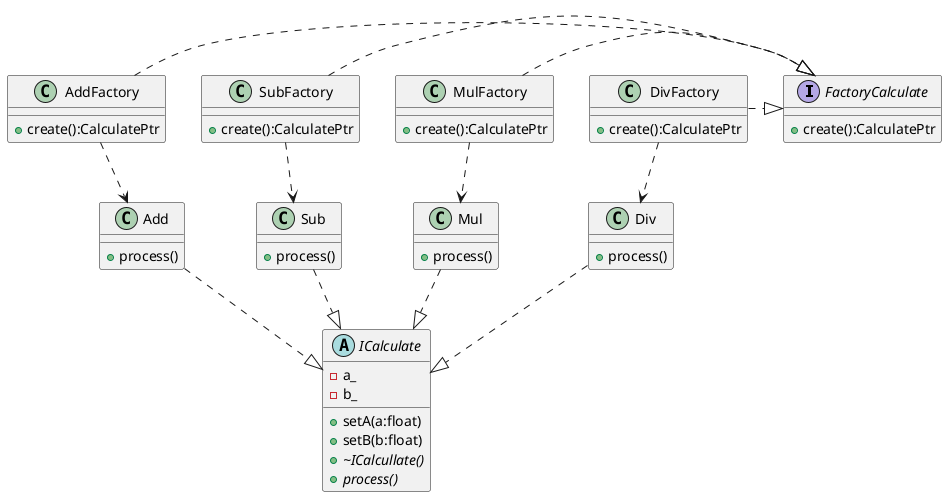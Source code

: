 @startuml
interface FactoryCalculate{
    +create():CalculatePtr
}

abstract ICalculate{
- a_
- b_
+setA(a:float)
+setB(b:float)
+{abstract}~ICalcullate()
+{abstract}process()
}

class AddFactory{
+ create():CalculatePtr
}
class SubFactory{
+ create():CalculatePtr
}
class MulFactory{
+ create():CalculatePtr
}
class DivFactory{
+ create():CalculatePtr
}
class Add{
+process()
}

class Sub{
+process()
}

class Mul{
+process()
}

class Div{
+process()
}

AddFactory.|>FactoryCalculate
SubFactory.|>FactoryCalculate
MulFactory.|>FactoryCalculate
DivFactory.|>FactoryCalculate

Add..|>ICalculate
Sub..|>ICalculate
Mul..|>ICalculate
Div..|>ICalculate

AddFactory..>Add
SubFactory..>Sub
MulFactory..>Mul
DivFactory..>Div



@enduml